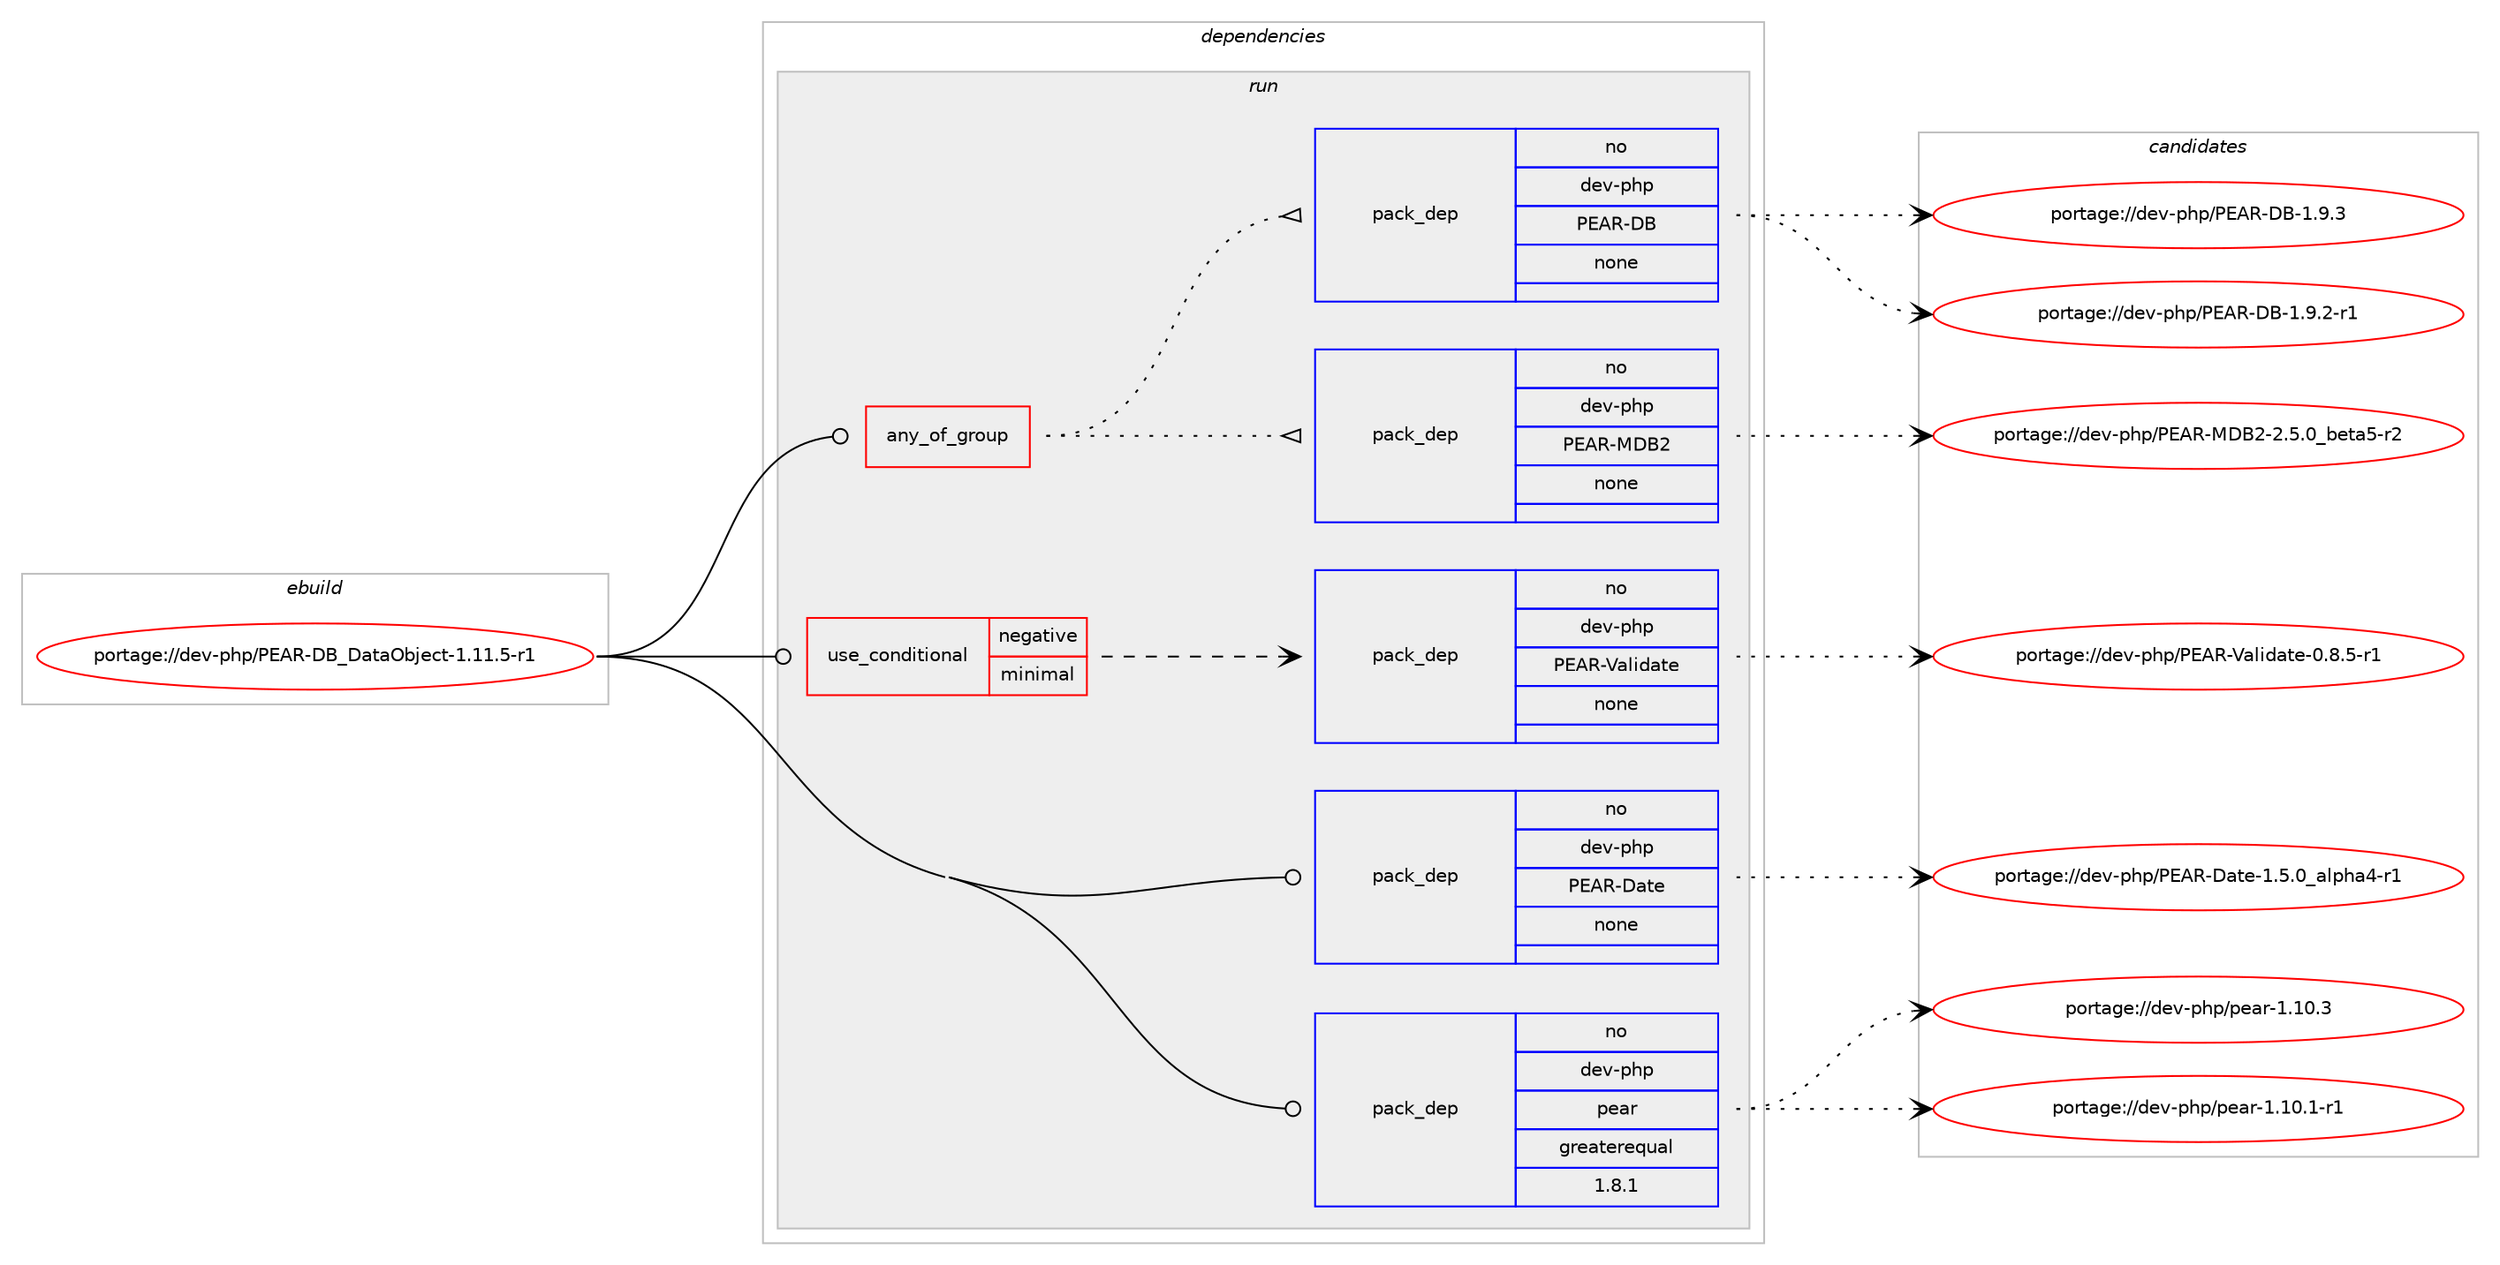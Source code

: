 digraph prolog {

# *************
# Graph options
# *************

newrank=true;
concentrate=true;
compound=true;
graph [rankdir=LR,fontname=Helvetica,fontsize=10,ranksep=1.5];#, ranksep=2.5, nodesep=0.2];
edge  [arrowhead=vee];
node  [fontname=Helvetica,fontsize=10];

# **********
# The ebuild
# **********

subgraph cluster_leftcol {
color=gray;
rank=same;
label=<<i>ebuild</i>>;
id [label="portage://dev-php/PEAR-DB_DataObject-1.11.5-r1", color=red, width=4, href="../dev-php/PEAR-DB_DataObject-1.11.5-r1.svg"];
}

# ****************
# The dependencies
# ****************

subgraph cluster_midcol {
color=gray;
label=<<i>dependencies</i>>;
subgraph cluster_compile {
fillcolor="#eeeeee";
style=filled;
label=<<i>compile</i>>;
}
subgraph cluster_compileandrun {
fillcolor="#eeeeee";
style=filled;
label=<<i>compile and run</i>>;
}
subgraph cluster_run {
fillcolor="#eeeeee";
style=filled;
label=<<i>run</i>>;
subgraph any3133 {
dependency123982 [label=<<TABLE BORDER="0" CELLBORDER="1" CELLSPACING="0" CELLPADDING="4"><TR><TD CELLPADDING="10">any_of_group</TD></TR></TABLE>>, shape=none, color=red];subgraph pack96819 {
dependency123983 [label=<<TABLE BORDER="0" CELLBORDER="1" CELLSPACING="0" CELLPADDING="4" WIDTH="220"><TR><TD ROWSPAN="6" CELLPADDING="30">pack_dep</TD></TR><TR><TD WIDTH="110">no</TD></TR><TR><TD>dev-php</TD></TR><TR><TD>PEAR-MDB2</TD></TR><TR><TD>none</TD></TR><TR><TD></TD></TR></TABLE>>, shape=none, color=blue];
}
dependency123982:e -> dependency123983:w [weight=20,style="dotted",arrowhead="oinv"];
subgraph pack96820 {
dependency123984 [label=<<TABLE BORDER="0" CELLBORDER="1" CELLSPACING="0" CELLPADDING="4" WIDTH="220"><TR><TD ROWSPAN="6" CELLPADDING="30">pack_dep</TD></TR><TR><TD WIDTH="110">no</TD></TR><TR><TD>dev-php</TD></TR><TR><TD>PEAR-DB</TD></TR><TR><TD>none</TD></TR><TR><TD></TD></TR></TABLE>>, shape=none, color=blue];
}
dependency123982:e -> dependency123984:w [weight=20,style="dotted",arrowhead="oinv"];
}
id:e -> dependency123982:w [weight=20,style="solid",arrowhead="odot"];
subgraph cond23965 {
dependency123985 [label=<<TABLE BORDER="0" CELLBORDER="1" CELLSPACING="0" CELLPADDING="4"><TR><TD ROWSPAN="3" CELLPADDING="10">use_conditional</TD></TR><TR><TD>negative</TD></TR><TR><TD>minimal</TD></TR></TABLE>>, shape=none, color=red];
subgraph pack96821 {
dependency123986 [label=<<TABLE BORDER="0" CELLBORDER="1" CELLSPACING="0" CELLPADDING="4" WIDTH="220"><TR><TD ROWSPAN="6" CELLPADDING="30">pack_dep</TD></TR><TR><TD WIDTH="110">no</TD></TR><TR><TD>dev-php</TD></TR><TR><TD>PEAR-Validate</TD></TR><TR><TD>none</TD></TR><TR><TD></TD></TR></TABLE>>, shape=none, color=blue];
}
dependency123985:e -> dependency123986:w [weight=20,style="dashed",arrowhead="vee"];
}
id:e -> dependency123985:w [weight=20,style="solid",arrowhead="odot"];
subgraph pack96822 {
dependency123987 [label=<<TABLE BORDER="0" CELLBORDER="1" CELLSPACING="0" CELLPADDING="4" WIDTH="220"><TR><TD ROWSPAN="6" CELLPADDING="30">pack_dep</TD></TR><TR><TD WIDTH="110">no</TD></TR><TR><TD>dev-php</TD></TR><TR><TD>PEAR-Date</TD></TR><TR><TD>none</TD></TR><TR><TD></TD></TR></TABLE>>, shape=none, color=blue];
}
id:e -> dependency123987:w [weight=20,style="solid",arrowhead="odot"];
subgraph pack96823 {
dependency123988 [label=<<TABLE BORDER="0" CELLBORDER="1" CELLSPACING="0" CELLPADDING="4" WIDTH="220"><TR><TD ROWSPAN="6" CELLPADDING="30">pack_dep</TD></TR><TR><TD WIDTH="110">no</TD></TR><TR><TD>dev-php</TD></TR><TR><TD>pear</TD></TR><TR><TD>greaterequal</TD></TR><TR><TD>1.8.1</TD></TR></TABLE>>, shape=none, color=blue];
}
id:e -> dependency123988:w [weight=20,style="solid",arrowhead="odot"];
}
}

# **************
# The candidates
# **************

subgraph cluster_choices {
rank=same;
color=gray;
label=<<i>candidates</i>>;

subgraph choice96819 {
color=black;
nodesep=1;
choiceportage1001011184511210411247806965824577686650455046534648959810111697534511450 [label="portage://dev-php/PEAR-MDB2-2.5.0_beta5-r2", color=red, width=4,href="../dev-php/PEAR-MDB2-2.5.0_beta5-r2.svg"];
dependency123983:e -> choiceportage1001011184511210411247806965824577686650455046534648959810111697534511450:w [style=dotted,weight="100"];
}
subgraph choice96820 {
color=black;
nodesep=1;
choiceportage1001011184511210411247806965824568664549465746504511449 [label="portage://dev-php/PEAR-DB-1.9.2-r1", color=red, width=4,href="../dev-php/PEAR-DB-1.9.2-r1.svg"];
choiceportage100101118451121041124780696582456866454946574651 [label="portage://dev-php/PEAR-DB-1.9.3", color=red, width=4,href="../dev-php/PEAR-DB-1.9.3.svg"];
dependency123984:e -> choiceportage1001011184511210411247806965824568664549465746504511449:w [style=dotted,weight="100"];
dependency123984:e -> choiceportage100101118451121041124780696582456866454946574651:w [style=dotted,weight="100"];
}
subgraph choice96821 {
color=black;
nodesep=1;
choiceportage100101118451121041124780696582458697108105100971161014548465646534511449 [label="portage://dev-php/PEAR-Validate-0.8.5-r1", color=red, width=4,href="../dev-php/PEAR-Validate-0.8.5-r1.svg"];
dependency123986:e -> choiceportage100101118451121041124780696582458697108105100971161014548465646534511449:w [style=dotted,weight="100"];
}
subgraph choice96822 {
color=black;
nodesep=1;
choiceportage100101118451121041124780696582456897116101454946534648959710811210497524511449 [label="portage://dev-php/PEAR-Date-1.5.0_alpha4-r1", color=red, width=4,href="../dev-php/PEAR-Date-1.5.0_alpha4-r1.svg"];
dependency123987:e -> choiceportage100101118451121041124780696582456897116101454946534648959710811210497524511449:w [style=dotted,weight="100"];
}
subgraph choice96823 {
color=black;
nodesep=1;
choiceportage100101118451121041124711210197114454946494846494511449 [label="portage://dev-php/pear-1.10.1-r1", color=red, width=4,href="../dev-php/pear-1.10.1-r1.svg"];
choiceportage10010111845112104112471121019711445494649484651 [label="portage://dev-php/pear-1.10.3", color=red, width=4,href="../dev-php/pear-1.10.3.svg"];
dependency123988:e -> choiceportage100101118451121041124711210197114454946494846494511449:w [style=dotted,weight="100"];
dependency123988:e -> choiceportage10010111845112104112471121019711445494649484651:w [style=dotted,weight="100"];
}
}

}
